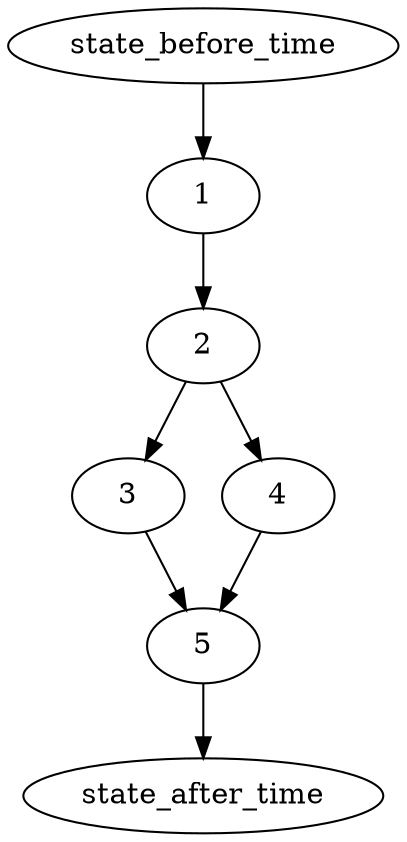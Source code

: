 digraph mygraph 
{
 3;
 4;
 5;
 state_after_time;
 state_before_time;
 1;
 2;
 3->5;
 4->5;
 5->state_after_time;
 state_before_time->1;
 1->2;
 2->4;
 2->3;
}